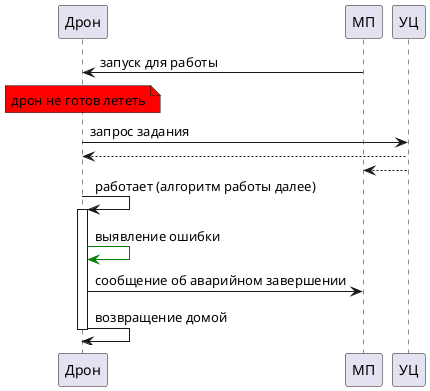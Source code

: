 @startuml

participant Drone as "Дрон"
participant Mobile as "МП"

participant CC as "УЦ"

Mobile -> Drone: запуск для работы
note over Drone #red
дрон не готов лететь
end note
Drone -> CC: запрос задания
CC --> Drone
CC--> Mobile

Drone -> Drone++: работает (алгоритм работы далее)
Drone -[#green]> Drone: выявление ошибки
Drone -> Mobile: сообщение об аварийном завершении
Drone -> Drone--: возвращение домой


@enduml